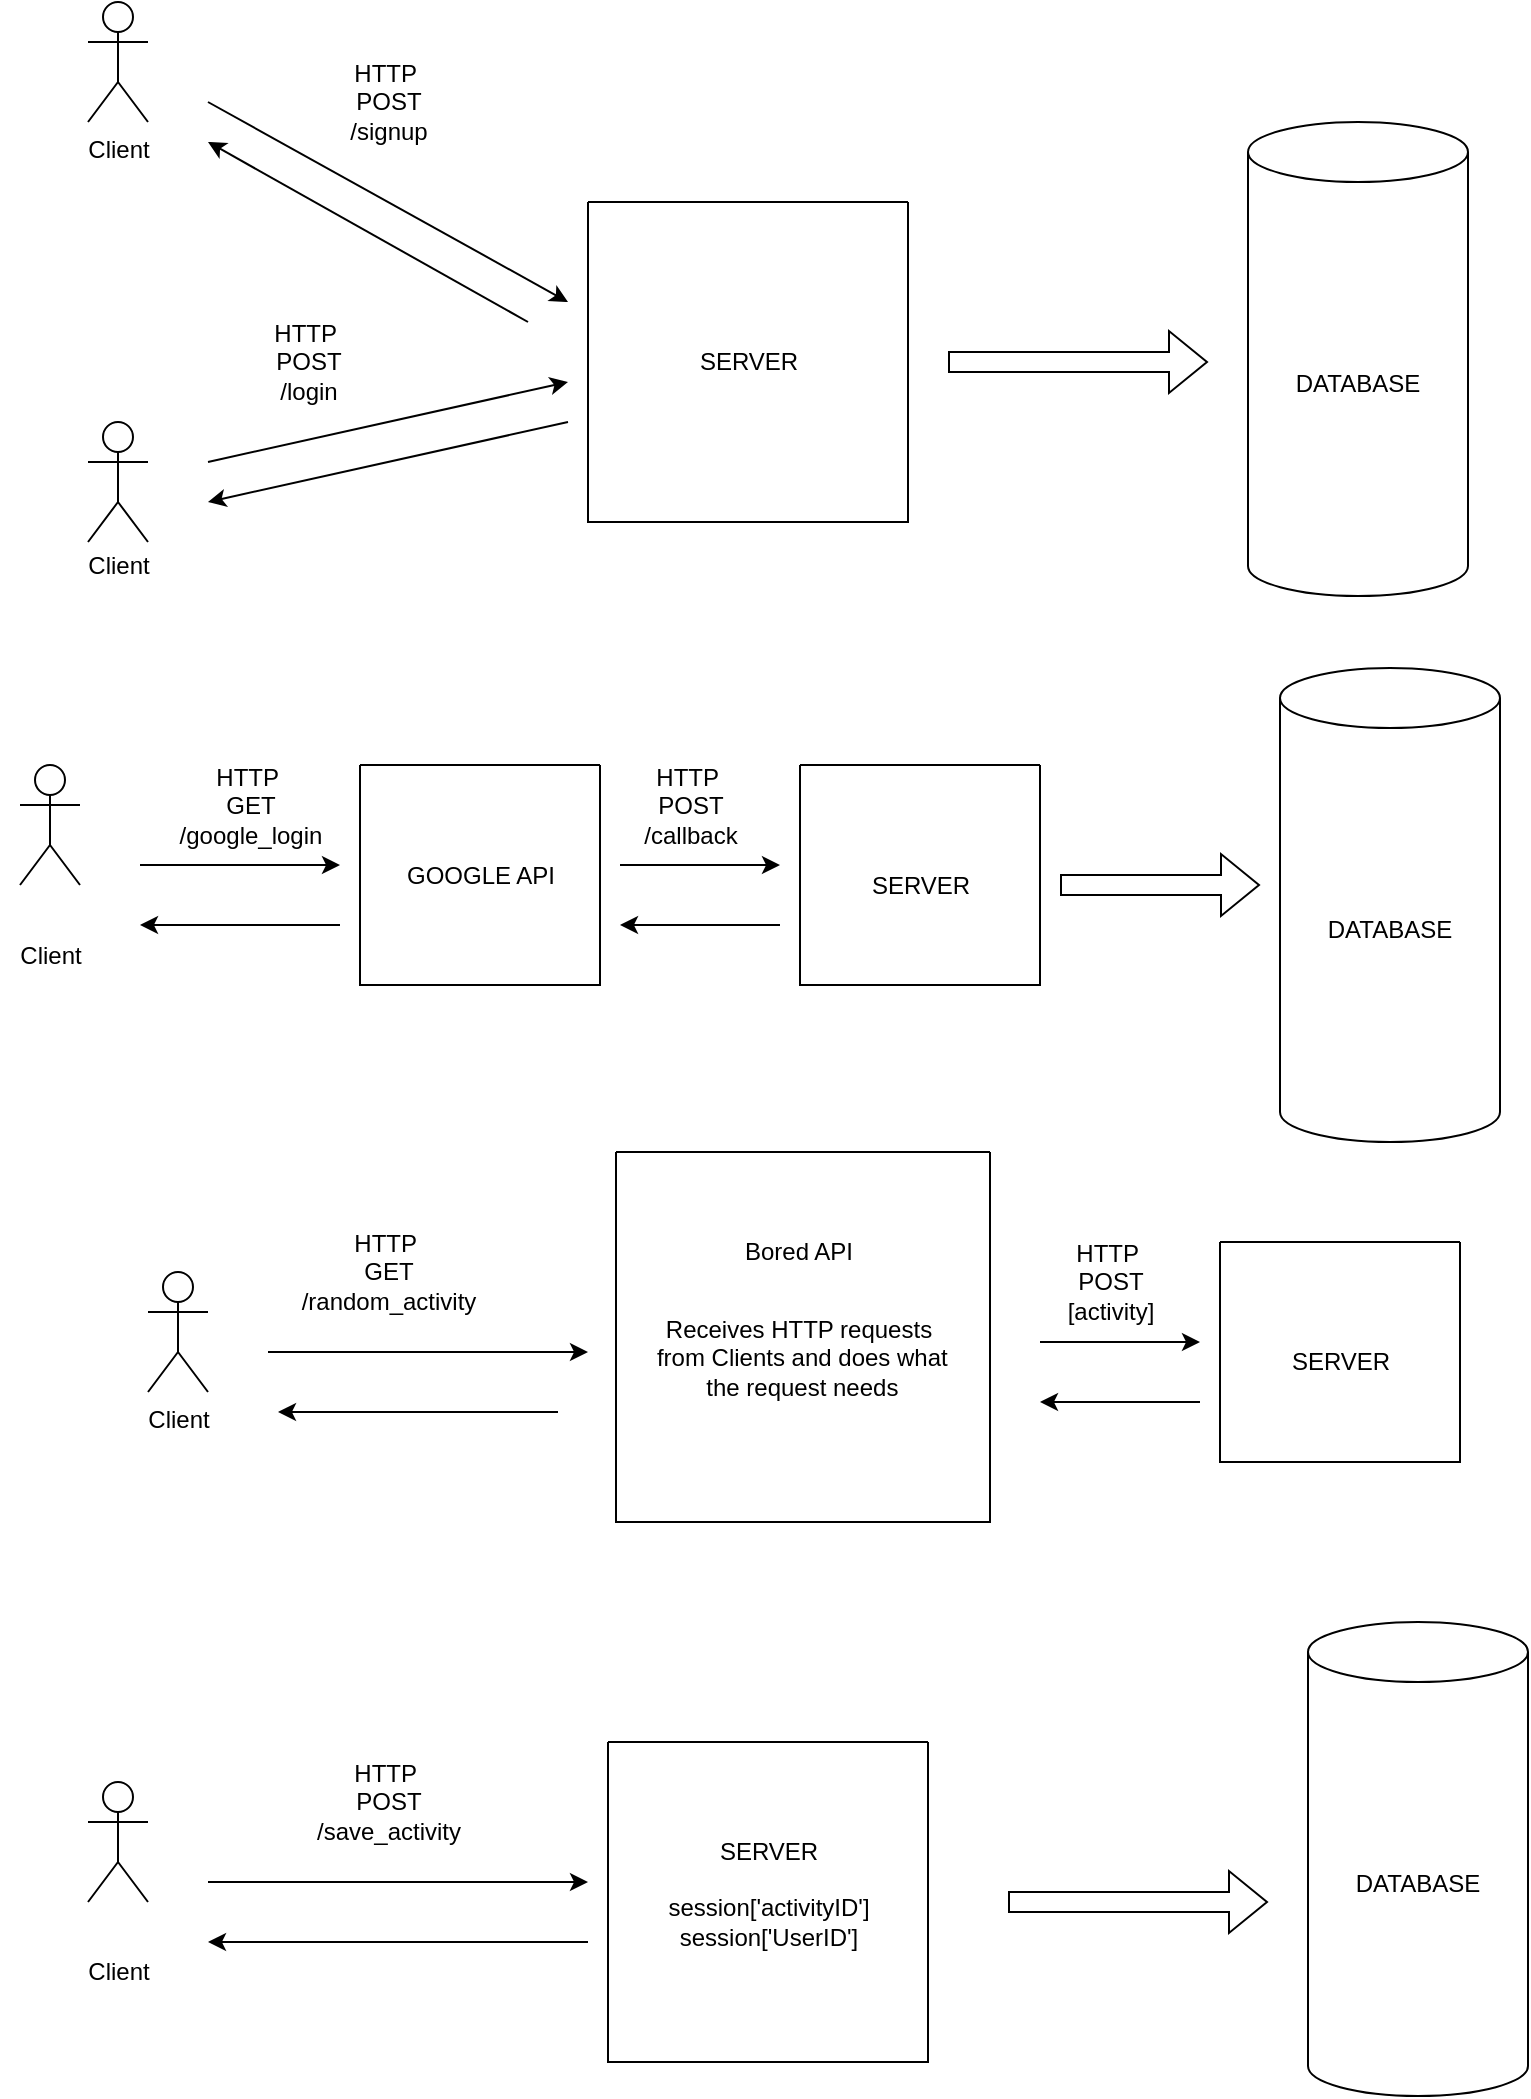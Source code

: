 <mxfile version="21.3.2" type="github">
  <diagram name="Page-1" id="BtXxQSgexWwg_W2ewnxC">
    <mxGraphModel dx="1420" dy="616" grid="1" gridSize="10" guides="1" tooltips="1" connect="1" arrows="1" fold="1" page="1" pageScale="1" pageWidth="827" pageHeight="1169" math="0" shadow="0">
      <root>
        <mxCell id="0" />
        <mxCell id="1" parent="0" />
        <mxCell id="brcTNx0Hmu3va6ItZIRH-3" value="Client" style="shape=umlActor;verticalLabelPosition=bottom;verticalAlign=top;html=1;outlineConnect=0;" parent="1" vertex="1">
          <mxGeometry x="59" y="10" width="30" height="60" as="geometry" />
        </mxCell>
        <mxCell id="brcTNx0Hmu3va6ItZIRH-4" value="" style="shape=umlActor;verticalLabelPosition=bottom;verticalAlign=top;html=1;outlineConnect=0;" parent="1" vertex="1">
          <mxGeometry x="59" y="220" width="30" height="60" as="geometry" />
        </mxCell>
        <mxCell id="brcTNx0Hmu3va6ItZIRH-5" value="Client" style="shape=umlActor;verticalLabelPosition=bottom;verticalAlign=top;html=1;outlineConnect=0;" parent="1" vertex="1">
          <mxGeometry x="89" y="645" width="30" height="60" as="geometry" />
        </mxCell>
        <mxCell id="brcTNx0Hmu3va6ItZIRH-9" value="Client" style="text;html=1;align=center;verticalAlign=middle;resizable=0;points=[];autosize=1;strokeColor=none;fillColor=none;" parent="1" vertex="1">
          <mxGeometry x="49" y="277" width="50" height="30" as="geometry" />
        </mxCell>
        <mxCell id="brcTNx0Hmu3va6ItZIRH-14" value="HTTP&amp;nbsp;&lt;br&gt;POST&lt;br&gt;/signup" style="text;html=1;align=center;verticalAlign=middle;resizable=0;points=[];autosize=1;strokeColor=none;fillColor=none;" parent="1" vertex="1">
          <mxGeometry x="179" y="30" width="60" height="60" as="geometry" />
        </mxCell>
        <mxCell id="brcTNx0Hmu3va6ItZIRH-15" value="" style="swimlane;startSize=0;" parent="1" vertex="1">
          <mxGeometry x="309" y="110" width="160" height="160" as="geometry">
            <mxRectangle x="310" y="140" width="50" height="40" as="alternateBounds" />
          </mxGeometry>
        </mxCell>
        <mxCell id="brcTNx0Hmu3va6ItZIRH-16" value="SERVER" style="text;html=1;align=center;verticalAlign=middle;resizable=0;points=[];autosize=1;strokeColor=none;fillColor=none;" parent="brcTNx0Hmu3va6ItZIRH-15" vertex="1">
          <mxGeometry x="45" y="65" width="70" height="30" as="geometry" />
        </mxCell>
        <mxCell id="brcTNx0Hmu3va6ItZIRH-17" value="DATABASE" style="shape=cylinder3;whiteSpace=wrap;html=1;boundedLbl=1;backgroundOutline=1;size=15;" parent="1" vertex="1">
          <mxGeometry x="639" y="70" width="110" height="237" as="geometry" />
        </mxCell>
        <mxCell id="brcTNx0Hmu3va6ItZIRH-19" value="" style="endArrow=classic;html=1;rounded=0;" parent="1" edge="1">
          <mxGeometry width="50" height="50" relative="1" as="geometry">
            <mxPoint x="119" y="60" as="sourcePoint" />
            <mxPoint x="299" y="160" as="targetPoint" />
          </mxGeometry>
        </mxCell>
        <mxCell id="brcTNx0Hmu3va6ItZIRH-21" value="" style="endArrow=classic;html=1;rounded=0;" parent="1" edge="1">
          <mxGeometry width="50" height="50" relative="1" as="geometry">
            <mxPoint x="119" y="240" as="sourcePoint" />
            <mxPoint x="299" y="200" as="targetPoint" />
          </mxGeometry>
        </mxCell>
        <mxCell id="brcTNx0Hmu3va6ItZIRH-28" value="" style="shape=flexArrow;endArrow=classic;html=1;rounded=0;" parent="1" edge="1">
          <mxGeometry width="50" height="50" relative="1" as="geometry">
            <mxPoint x="489" y="190" as="sourcePoint" />
            <mxPoint x="619" y="190" as="targetPoint" />
          </mxGeometry>
        </mxCell>
        <mxCell id="brcTNx0Hmu3va6ItZIRH-30" value="HTTP&amp;nbsp;&lt;br&gt;POST&lt;br&gt;/login" style="text;html=1;align=center;verticalAlign=middle;resizable=0;points=[];autosize=1;strokeColor=none;fillColor=none;" parent="1" vertex="1">
          <mxGeometry x="139" y="160" width="60" height="60" as="geometry" />
        </mxCell>
        <mxCell id="brcTNx0Hmu3va6ItZIRH-40" value="" style="endArrow=classic;html=1;rounded=0;" parent="1" edge="1">
          <mxGeometry width="50" height="50" relative="1" as="geometry">
            <mxPoint x="149" y="685" as="sourcePoint" />
            <mxPoint x="309" y="685" as="targetPoint" />
          </mxGeometry>
        </mxCell>
        <mxCell id="brcTNx0Hmu3va6ItZIRH-41" value="HTTP&amp;nbsp;&lt;br&gt;GET&lt;br&gt;/random_activity" style="text;html=1;align=center;verticalAlign=middle;resizable=0;points=[];autosize=1;strokeColor=none;fillColor=none;" parent="1" vertex="1">
          <mxGeometry x="154" y="615" width="110" height="60" as="geometry" />
        </mxCell>
        <mxCell id="brcTNx0Hmu3va6ItZIRH-42" value="" style="swimlane;startSize=0;" parent="1" vertex="1">
          <mxGeometry x="323" y="585" width="187" height="185" as="geometry" />
        </mxCell>
        <mxCell id="brcTNx0Hmu3va6ItZIRH-43" value="Bored API" style="text;html=1;align=center;verticalAlign=middle;resizable=0;points=[];autosize=1;strokeColor=none;fillColor=none;" parent="brcTNx0Hmu3va6ItZIRH-42" vertex="1">
          <mxGeometry x="51" y="35" width="80" height="30" as="geometry" />
        </mxCell>
        <mxCell id="brcTNx0Hmu3va6ItZIRH-44" value="Receives HTTP requests&lt;br&gt;&amp;nbsp;from Clients and does what&lt;br&gt;&amp;nbsp;the request needs&lt;br&gt;&amp;nbsp;" style="text;html=1;align=center;verticalAlign=middle;resizable=0;points=[];autosize=1;strokeColor=none;fillColor=none;" parent="brcTNx0Hmu3va6ItZIRH-42" vertex="1">
          <mxGeometry x="6" y="75" width="170" height="70" as="geometry" />
        </mxCell>
        <mxCell id="brcTNx0Hmu3va6ItZIRH-45" value="" style="endArrow=classic;html=1;rounded=0;" parent="1" edge="1">
          <mxGeometry width="50" height="50" relative="1" as="geometry">
            <mxPoint x="294" y="715" as="sourcePoint" />
            <mxPoint x="154" y="715" as="targetPoint" />
          </mxGeometry>
        </mxCell>
        <mxCell id="brcTNx0Hmu3va6ItZIRH-46" value="" style="endArrow=classic;html=1;rounded=0;" parent="1" edge="1">
          <mxGeometry width="50" height="50" relative="1" as="geometry">
            <mxPoint x="279" y="170" as="sourcePoint" />
            <mxPoint x="119" y="80" as="targetPoint" />
          </mxGeometry>
        </mxCell>
        <mxCell id="brcTNx0Hmu3va6ItZIRH-47" value="" style="endArrow=classic;html=1;rounded=0;" parent="1" edge="1">
          <mxGeometry width="50" height="50" relative="1" as="geometry">
            <mxPoint x="299" y="220" as="sourcePoint" />
            <mxPoint x="119" y="260" as="targetPoint" />
          </mxGeometry>
        </mxCell>
        <mxCell id="brcTNx0Hmu3va6ItZIRH-50" value="" style="shape=umlActor;verticalLabelPosition=bottom;verticalAlign=top;html=1;outlineConnect=0;" parent="1" vertex="1">
          <mxGeometry x="59" y="900" width="30" height="60" as="geometry" />
        </mxCell>
        <mxCell id="brcTNx0Hmu3va6ItZIRH-51" value="Client" style="text;html=1;align=center;verticalAlign=middle;resizable=0;points=[];autosize=1;strokeColor=none;fillColor=none;" parent="1" vertex="1">
          <mxGeometry x="49" y="980" width="50" height="30" as="geometry" />
        </mxCell>
        <mxCell id="brcTNx0Hmu3va6ItZIRH-53" value="" style="swimlane;startSize=0;" parent="1" vertex="1">
          <mxGeometry x="319" y="880" width="160" height="160" as="geometry">
            <mxRectangle x="310" y="140" width="50" height="40" as="alternateBounds" />
          </mxGeometry>
        </mxCell>
        <mxCell id="brcTNx0Hmu3va6ItZIRH-54" value="SERVER" style="text;html=1;align=center;verticalAlign=middle;resizable=0;points=[];autosize=1;strokeColor=none;fillColor=none;" parent="brcTNx0Hmu3va6ItZIRH-53" vertex="1">
          <mxGeometry x="45" y="40" width="70" height="30" as="geometry" />
        </mxCell>
        <mxCell id="brcTNx0Hmu3va6ItZIRH-62" value="session[&#39;activityID&#39;]&lt;br&gt;session[&#39;UserID&#39;]" style="text;html=1;align=center;verticalAlign=middle;resizable=0;points=[];autosize=1;strokeColor=none;fillColor=none;" parent="brcTNx0Hmu3va6ItZIRH-53" vertex="1">
          <mxGeometry x="20" y="70" width="120" height="40" as="geometry" />
        </mxCell>
        <mxCell id="brcTNx0Hmu3va6ItZIRH-56" value="" style="endArrow=classic;html=1;rounded=0;" parent="1" edge="1">
          <mxGeometry width="50" height="50" relative="1" as="geometry">
            <mxPoint x="119" y="950" as="sourcePoint" />
            <mxPoint x="309" y="950" as="targetPoint" />
          </mxGeometry>
        </mxCell>
        <mxCell id="brcTNx0Hmu3va6ItZIRH-57" value="HTTP&amp;nbsp;&lt;br&gt;POST&lt;br&gt;/save_activity" style="text;html=1;align=center;verticalAlign=middle;resizable=0;points=[];autosize=1;strokeColor=none;fillColor=none;" parent="1" vertex="1">
          <mxGeometry x="159" y="880" width="100" height="60" as="geometry" />
        </mxCell>
        <mxCell id="brcTNx0Hmu3va6ItZIRH-59" value="" style="endArrow=classic;html=1;rounded=0;" parent="1" edge="1">
          <mxGeometry width="50" height="50" relative="1" as="geometry">
            <mxPoint x="309" y="980" as="sourcePoint" />
            <mxPoint x="119" y="980" as="targetPoint" />
          </mxGeometry>
        </mxCell>
        <mxCell id="brcTNx0Hmu3va6ItZIRH-64" value="DATABASE" style="shape=cylinder3;whiteSpace=wrap;html=1;boundedLbl=1;backgroundOutline=1;size=15;" parent="1" vertex="1">
          <mxGeometry x="669" y="820" width="110" height="237" as="geometry" />
        </mxCell>
        <mxCell id="brcTNx0Hmu3va6ItZIRH-65" value="" style="shape=flexArrow;endArrow=classic;html=1;rounded=0;" parent="1" edge="1">
          <mxGeometry width="50" height="50" relative="1" as="geometry">
            <mxPoint x="519" y="960" as="sourcePoint" />
            <mxPoint x="649" y="960" as="targetPoint" />
          </mxGeometry>
        </mxCell>
        <mxCell id="EjFZgcAA8YK3L6glem_L-1" value="" style="swimlane;startSize=0;" vertex="1" parent="1">
          <mxGeometry x="195" y="391.5" width="120" height="110" as="geometry">
            <mxRectangle x="310" y="140" width="50" height="40" as="alternateBounds" />
          </mxGeometry>
        </mxCell>
        <mxCell id="EjFZgcAA8YK3L6glem_L-2" value="GOOGLE API" style="text;html=1;align=center;verticalAlign=middle;resizable=0;points=[];autosize=1;strokeColor=none;fillColor=none;" vertex="1" parent="EjFZgcAA8YK3L6glem_L-1">
          <mxGeometry x="10" y="40" width="100" height="30" as="geometry" />
        </mxCell>
        <mxCell id="EjFZgcAA8YK3L6glem_L-3" value="" style="shape=flexArrow;endArrow=classic;html=1;rounded=0;" edge="1" parent="1">
          <mxGeometry width="50" height="50" relative="1" as="geometry">
            <mxPoint x="545" y="451.5" as="sourcePoint" />
            <mxPoint x="645" y="451.5" as="targetPoint" />
          </mxGeometry>
        </mxCell>
        <mxCell id="EjFZgcAA8YK3L6glem_L-4" value="" style="shape=umlActor;verticalLabelPosition=bottom;verticalAlign=top;html=1;outlineConnect=0;" vertex="1" parent="1">
          <mxGeometry x="25" y="391.5" width="30" height="60" as="geometry" />
        </mxCell>
        <mxCell id="EjFZgcAA8YK3L6glem_L-5" value="Client" style="text;html=1;align=center;verticalAlign=middle;resizable=0;points=[];autosize=1;strokeColor=none;fillColor=none;" vertex="1" parent="1">
          <mxGeometry x="15" y="471.5" width="50" height="30" as="geometry" />
        </mxCell>
        <mxCell id="EjFZgcAA8YK3L6glem_L-6" value="" style="endArrow=classic;html=1;rounded=0;" edge="1" parent="1">
          <mxGeometry width="50" height="50" relative="1" as="geometry">
            <mxPoint x="85" y="441.5" as="sourcePoint" />
            <mxPoint x="185" y="441.5" as="targetPoint" />
          </mxGeometry>
        </mxCell>
        <mxCell id="EjFZgcAA8YK3L6glem_L-7" value="HTTP&amp;nbsp;&lt;br&gt;GET&lt;br&gt;/google_login" style="text;html=1;align=center;verticalAlign=middle;resizable=0;points=[];autosize=1;strokeColor=none;fillColor=none;" vertex="1" parent="1">
          <mxGeometry x="95" y="381.5" width="90" height="60" as="geometry" />
        </mxCell>
        <mxCell id="EjFZgcAA8YK3L6glem_L-8" value="" style="endArrow=classic;html=1;rounded=0;" edge="1" parent="1">
          <mxGeometry width="50" height="50" relative="1" as="geometry">
            <mxPoint x="185" y="471.5" as="sourcePoint" />
            <mxPoint x="85" y="471.5" as="targetPoint" />
          </mxGeometry>
        </mxCell>
        <mxCell id="EjFZgcAA8YK3L6glem_L-9" value="DATABASE" style="shape=cylinder3;whiteSpace=wrap;html=1;boundedLbl=1;backgroundOutline=1;size=15;" vertex="1" parent="1">
          <mxGeometry x="655" y="343" width="110" height="237" as="geometry" />
        </mxCell>
        <mxCell id="EjFZgcAA8YK3L6glem_L-11" value="" style="swimlane;startSize=0;" vertex="1" parent="1">
          <mxGeometry x="415" y="391.5" width="120" height="110" as="geometry">
            <mxRectangle x="310" y="140" width="50" height="40" as="alternateBounds" />
          </mxGeometry>
        </mxCell>
        <mxCell id="EjFZgcAA8YK3L6glem_L-12" value="SERVER" style="text;html=1;align=center;verticalAlign=middle;resizable=0;points=[];autosize=1;strokeColor=none;fillColor=none;" vertex="1" parent="EjFZgcAA8YK3L6glem_L-11">
          <mxGeometry x="25" y="45" width="70" height="30" as="geometry" />
        </mxCell>
        <mxCell id="EjFZgcAA8YK3L6glem_L-14" value="" style="endArrow=classic;html=1;rounded=0;" edge="1" parent="1">
          <mxGeometry width="50" height="50" relative="1" as="geometry">
            <mxPoint x="325" y="441.5" as="sourcePoint" />
            <mxPoint x="405" y="441.5" as="targetPoint" />
          </mxGeometry>
        </mxCell>
        <mxCell id="EjFZgcAA8YK3L6glem_L-16" value="" style="endArrow=classic;html=1;rounded=0;" edge="1" parent="1">
          <mxGeometry width="50" height="50" relative="1" as="geometry">
            <mxPoint x="405" y="471.5" as="sourcePoint" />
            <mxPoint x="325" y="471.5" as="targetPoint" />
            <Array as="points">
              <mxPoint x="375" y="471.5" />
            </Array>
          </mxGeometry>
        </mxCell>
        <mxCell id="EjFZgcAA8YK3L6glem_L-19" value="HTTP&amp;nbsp;&lt;br&gt;POST&lt;br&gt;/callback" style="text;html=1;align=center;verticalAlign=middle;resizable=0;points=[];autosize=1;strokeColor=none;fillColor=none;" vertex="1" parent="1">
          <mxGeometry x="325" y="381.5" width="70" height="60" as="geometry" />
        </mxCell>
        <mxCell id="EjFZgcAA8YK3L6glem_L-22" value="" style="swimlane;startSize=0;" vertex="1" parent="1">
          <mxGeometry x="625" y="630" width="120" height="110" as="geometry">
            <mxRectangle x="310" y="140" width="50" height="40" as="alternateBounds" />
          </mxGeometry>
        </mxCell>
        <mxCell id="EjFZgcAA8YK3L6glem_L-23" value="SERVER" style="text;html=1;align=center;verticalAlign=middle;resizable=0;points=[];autosize=1;strokeColor=none;fillColor=none;" vertex="1" parent="EjFZgcAA8YK3L6glem_L-22">
          <mxGeometry x="25" y="45" width="70" height="30" as="geometry" />
        </mxCell>
        <mxCell id="EjFZgcAA8YK3L6glem_L-24" value="" style="endArrow=classic;html=1;rounded=0;" edge="1" parent="1">
          <mxGeometry width="50" height="50" relative="1" as="geometry">
            <mxPoint x="535" y="680" as="sourcePoint" />
            <mxPoint x="615" y="680" as="targetPoint" />
          </mxGeometry>
        </mxCell>
        <mxCell id="EjFZgcAA8YK3L6glem_L-25" value="" style="endArrow=classic;html=1;rounded=0;" edge="1" parent="1">
          <mxGeometry width="50" height="50" relative="1" as="geometry">
            <mxPoint x="615" y="710" as="sourcePoint" />
            <mxPoint x="535" y="710" as="targetPoint" />
            <Array as="points">
              <mxPoint x="585" y="710" />
            </Array>
          </mxGeometry>
        </mxCell>
        <mxCell id="EjFZgcAA8YK3L6glem_L-26" value="HTTP&amp;nbsp;&lt;br&gt;POST&lt;br&gt;[activity]" style="text;html=1;align=center;verticalAlign=middle;resizable=0;points=[];autosize=1;strokeColor=none;fillColor=none;" vertex="1" parent="1">
          <mxGeometry x="535" y="620" width="70" height="60" as="geometry" />
        </mxCell>
      </root>
    </mxGraphModel>
  </diagram>
</mxfile>
